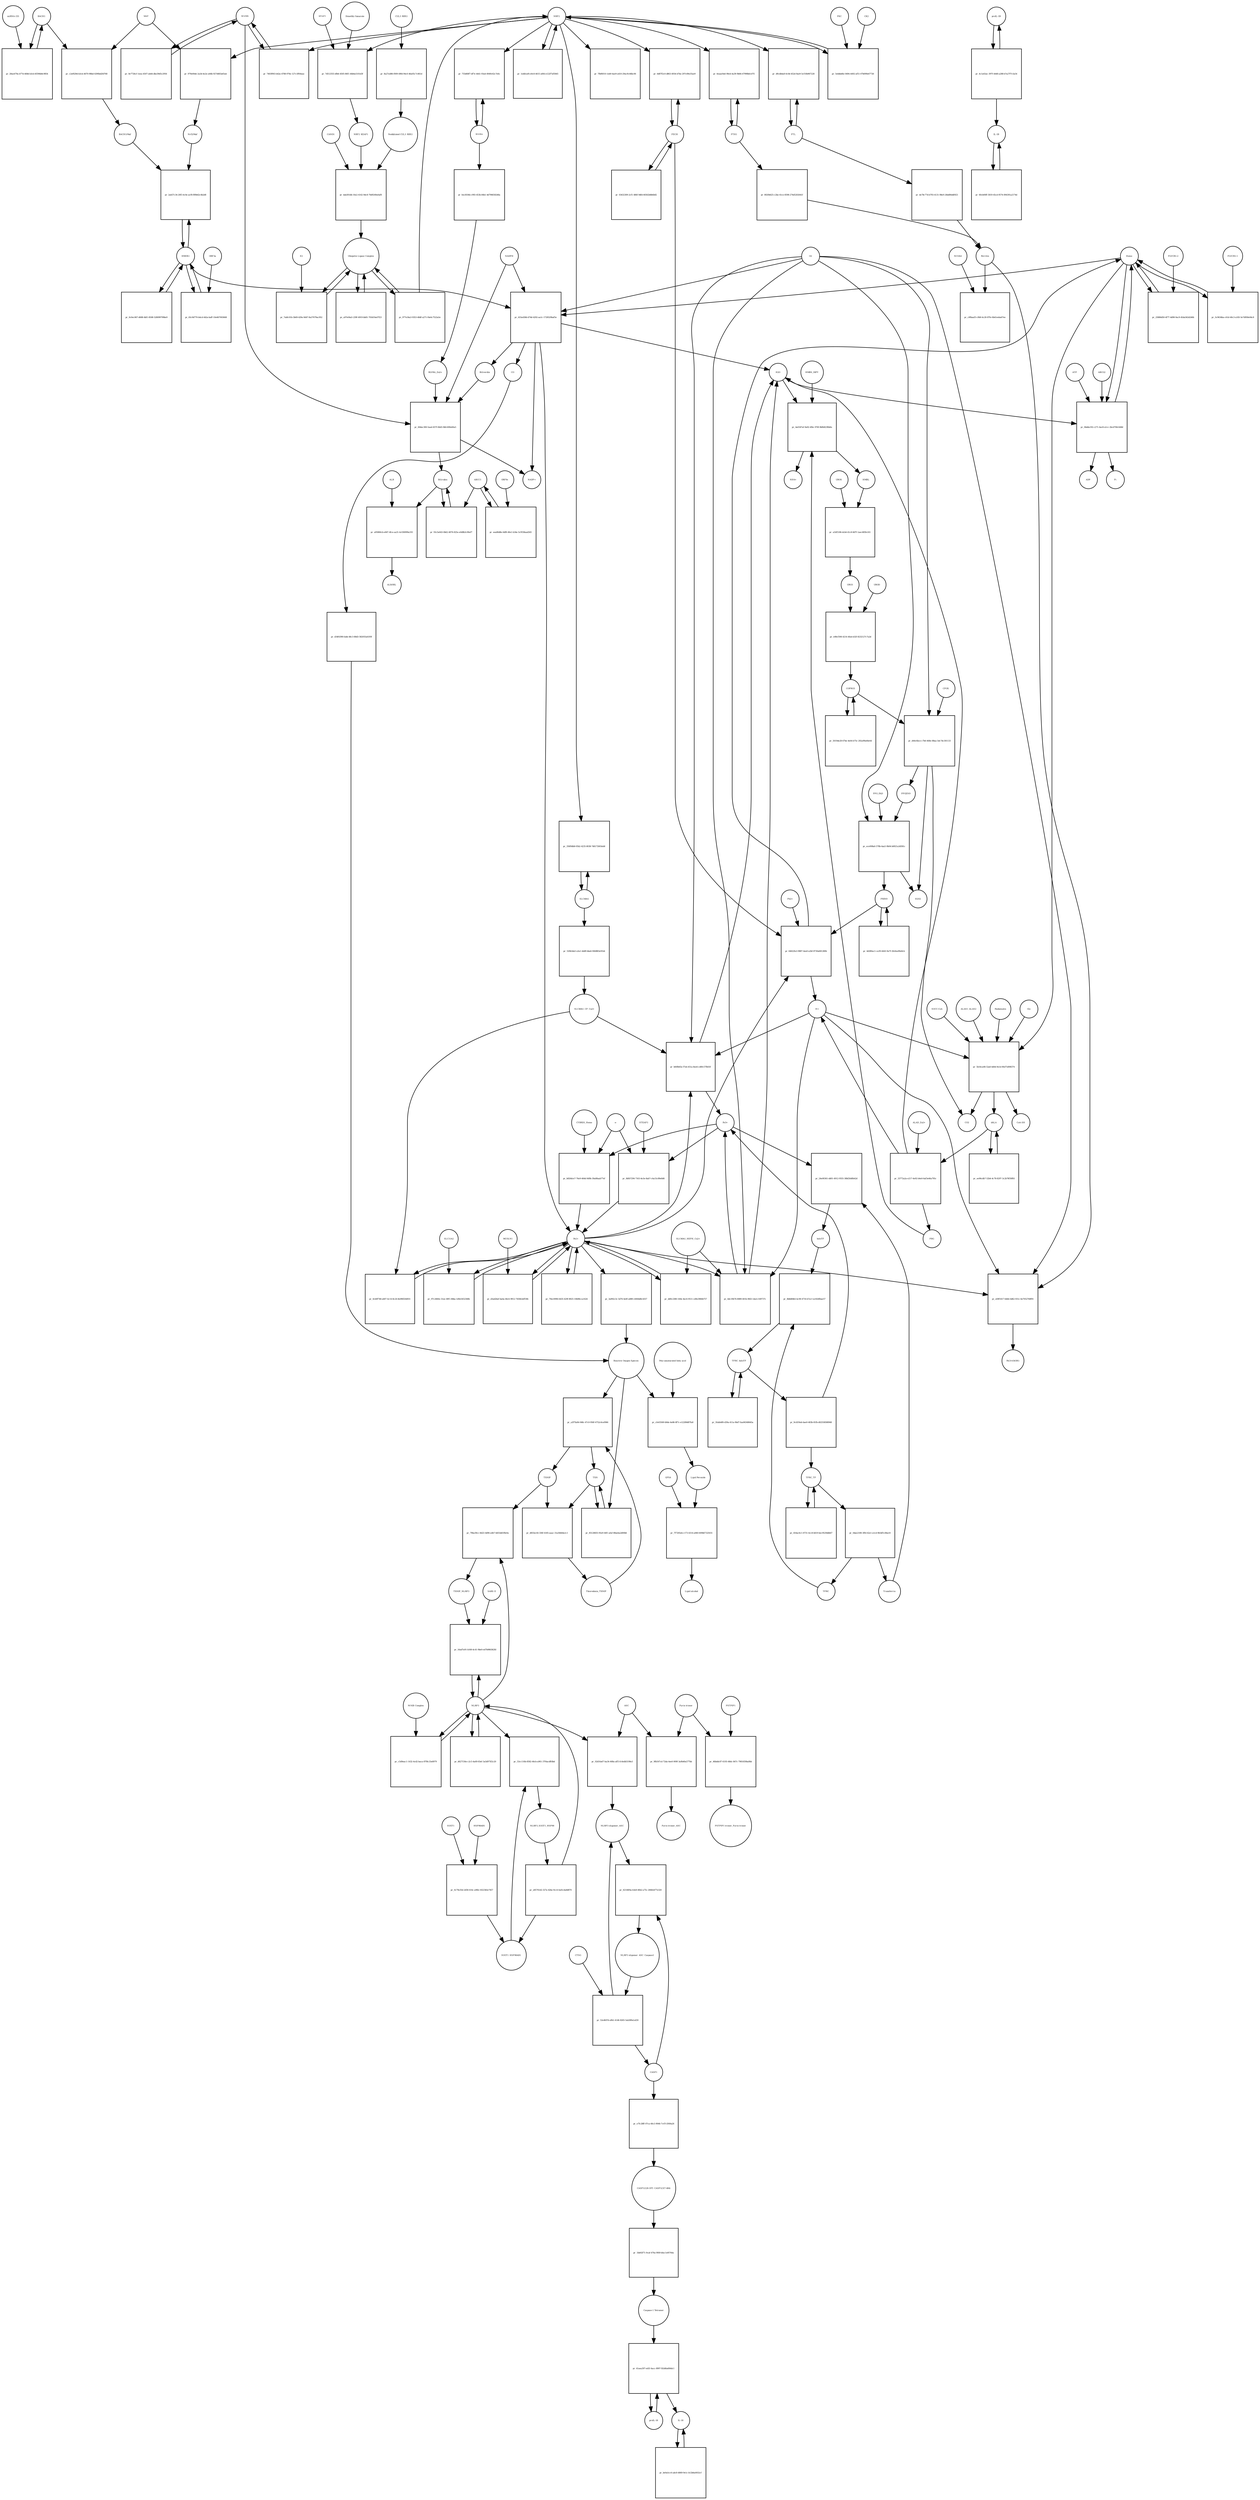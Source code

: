strict digraph  {
Heme [annotation="urn_miriam_obo.chebi_CHEBI%3A30413", bipartite=0, cls="simple chemical", fontsize=4, label=Heme, shape=circle];
"pr_433a438d-d74d-4292-aa1c-1728529baf5e" [annotation="", bipartite=1, cls=process, fontsize=4, label="pr_433a438d-d74d-4292-aa1c-1728529baf5e", shape=square];
Biliverdin [annotation="urn_miriam_obo.chebi_CHEBI%3A17033", bipartite=0, cls="simple chemical", fontsize=4, label=Biliverdin, shape=circle];
HMOX1 [annotation="", bipartite=0, cls=macromolecule, fontsize=4, label=HMOX1, shape=circle];
O2 [annotation="urn_miriam_obo.chebi_CHEBI%3A15379", bipartite=0, cls="simple chemical", fontsize=4, label=O2, shape=circle];
NADPH [annotation="urn_miriam_obo.chebi_CHEBI%3A16474", bipartite=0, cls="simple chemical", fontsize=4, label=NADPH, shape=circle];
H2O [annotation="urn_miriam_obo.chebi_CHEBI%3A15377", bipartite=0, cls="simple chemical", fontsize=4, label=H2O, shape=circle];
"Fe2+" [annotation="urn_miriam_obo.chebi_CHEBI%3A29033", bipartite=0, cls="simple chemical", fontsize=4, label="Fe2+", shape=circle];
"NADP+" [annotation="urn_miriam_obo.chebi_CHEBI%3A18009", bipartite=0, cls="simple chemical", fontsize=4, label="NADP+", shape=circle];
CO [annotation="urn_miriam_obo.chebi_CHEBI%3A17245", bipartite=0, cls="simple chemical", fontsize=4, label=CO, shape=circle];
"pr_25886d50-4f77-4d98-9ac9-45da562d246b" [annotation="", bipartite=1, cls=process, fontsize=4, label="pr_25886d50-4f77-4d98-9ac9-45da562d246b", shape=square];
"FLVCR1-2" [annotation=urn_miriam_uniprot_Q9Y5Y0, bipartite=0, cls=macromolecule, fontsize=4, label="FLVCR1-2", shape=circle];
"pr_60dac300-5aad-457f-84d3-0bfc690e60a5" [annotation="", bipartite=1, cls=process, fontsize=4, label="pr_60dac300-5aad-457f-84d3-0bfc690e60a5", shape=square];
Bilirubin [annotation="urn_miriam_obo.chebi_CHEBI%3A16990", bipartite=0, cls="simple chemical", fontsize=4, label=Bilirubin, shape=circle];
BLVRB [annotation=urn_miriam_uniprot_P30043, bipartite=0, cls=macromolecule, fontsize=4, label=BLVRB, shape=circle];
"BLVRA_Zn2+" [annotation="urn_miriam_obo.chebi_CHEBI%3A29805|urn_miriam_uniprot_P53004", bipartite=0, cls=complex, fontsize=4, label="BLVRA_Zn2+", shape=circle];
"pr_93c5e643-0b62-4876-825e-e0d8b3c90ef7" [annotation="", bipartite=1, cls=process, fontsize=4, label="pr_93c5e643-0b62-4876-825e-e0d8b3c90ef7", shape=square];
ABCC1 [annotation="", bipartite=0, cls=macromolecule, fontsize=4, label=ABCC1, shape=circle];
"pr_a95860cb-e847-4fce-aa31-4c036999a193" [annotation="", bipartite=1, cls=process, fontsize=4, label="pr_a95860cb-e847-4fce-aa31-4c036999a193", shape=square];
ALB [annotation=urn_miriam_uniprot_P02768, bipartite=0, cls=macromolecule, fontsize=4, label=ALB, shape=circle];
"ALB/BIL" [annotation="urn_miriam_uniprot_P02768|urn_miriam_obo.chebi_CHEBI%3A16990", bipartite=0, cls=complex, fontsize=4, label="ALB/BIL", shape=circle];
NRF2 [annotation="", bipartite=0, cls=macromolecule, fontsize=4, label=NRF2, shape=circle];
"pr_979e00de-2a3d-4e2e-a64b-927d483a65ab" [annotation="", bipartite=1, cls=process, fontsize=4, label="pr_979e00de-2a3d-4e2e-a64b-927d483a65ab", shape=square];
MAF [annotation=urn_miriam_uniprot_O75444, bipartite=0, cls=macromolecule, fontsize=4, label=MAF, shape=circle];
"Nrf2/Maf" [annotation="", bipartite=0, cls=complex, fontsize=4, label="Nrf2/Maf", shape=circle];
"pr_c2ef629d-b3cb-4670-98bd-0290bd2fd768" [annotation="", bipartite=1, cls=process, fontsize=4, label="pr_c2ef629d-b3cb-4670-98bd-0290bd2fd768", shape=square];
BACH1 [annotation=urn_miriam_uniprot_O14867, bipartite=0, cls=macromolecule, fontsize=4, label=BACH1, shape=circle];
"BACH1/Maf" [annotation="", bipartite=0, cls=complex, fontsize=4, label="BACH1/Maf", shape=circle];
"pr_28ae479a-b77d-468d-b3cb-6f394b8c9854" [annotation="", bipartite=1, cls=process, fontsize=4, label="pr_28ae479a-b77d-468d-b3cb-6f394b8c9854", shape=square];
"miRNA-155" [annotation=urn_miriam_ncbigene_406947, bipartite=0, cls="nucleic acid feature", fontsize=4, label="miRNA-155", shape=circle];
"pr_2ab57c34-20f3-4c0e-acf8-f89b62c4b2d8" [annotation="", bipartite=1, cls=process, fontsize=4, label="pr_2ab57c34-20f3-4c0e-acf8-f89b62c4b2d8", shape=square];
PRIN9 [annotation="urn_miriam_obo.chebi_CHEBI%3A15430", bipartite=0, cls="simple chemical", fontsize=4, label=PRIN9, shape=circle];
"pr_64622fa3-9887-4ea0-a2bf-8730a681280b" [annotation="", bipartite=1, cls=process, fontsize=4, label="pr_64622fa3-9887-4ea0-a2bf-8730a681280b", shape=square];
FECH [annotation=urn_miriam_uniprot_P22830, bipartite=0, cls=macromolecule, fontsize=4, label=FECH, shape=circle];
"Pb2+" [annotation="urn_miriam_obo.chebi_CHEBI%3A27889", bipartite=0, cls="simple chemical", fontsize=4, label="Pb2+", shape=circle];
"H+" [annotation="urn_miriam_obo.chebi_CHEBI%3A15378", bipartite=0, cls="simple chemical", fontsize=4, label="H+", shape=circle];
"SUCC-CoA" [annotation="urn_miriam_obo.chebi_CHEBI%3A57292", bipartite=0, cls="simple chemical", fontsize=4, label="SUCC-CoA", shape=circle];
"pr_5b16ca08-52a8-4d0d-9e1d-9fef7e898374" [annotation="", bipartite=1, cls=process, fontsize=4, label="pr_5b16ca08-52a8-4d0d-9e1d-9fef7e898374", shape=square];
dALA [annotation="urn_miriam_obo.chebi_CHEBI%3A356416", bipartite=0, cls="simple chemical", fontsize=4, label=dALA, shape=circle];
ALAS1_ALAS2 [annotation="urn_miriam_uniprot_P13196|urn_miriam_uniprot_P22557", bipartite=0, cls=complex, fontsize=4, label=ALAS1_ALAS2, shape=circle];
Panhematin [annotation="urn_miriam_obo.chebi_CHEBI%3A50385", bipartite=0, cls="simple chemical", fontsize=4, label=Panhematin, shape=circle];
Gly [annotation="urn_miriam_obo.chebi_CHEBI%3A57305", bipartite=0, cls="simple chemical", fontsize=4, label=Gly, shape=circle];
"CoA-SH" [annotation="urn_miriam_obo.chebi_CHEBI%3A15346", bipartite=0, cls="simple chemical", fontsize=4, label="CoA-SH", shape=circle];
CO2 [annotation="urn_miriam_obo.chebi_CHEBI%3A16526", bipartite=0, cls="simple chemical", fontsize=4, label=CO2, shape=circle];
"pr_7d512555-dfb6-4505-86f1-44b6a5101d3f" [annotation="", bipartite=1, cls=process, fontsize=4, label="pr_7d512555-dfb6-4505-86f1-44b6a5101d3f", shape=square];
KEAP1 [annotation=urn_miriam_uniprot_Q14145, bipartite=0, cls=macromolecule, fontsize=4, label=KEAP1, shape=circle];
NRF2_KEAP1 [annotation="urn_miriam_uniprot_Q14145|urn_miriam_uniprot_Q16236", bipartite=0, cls=complex, fontsize=4, label=NRF2_KEAP1, shape=circle];
"Dimethly fumarate" [annotation="urn_miriam_obo.chebi_CHEBI%3A76004", bipartite=0, cls="simple chemical", fontsize=4, label="Dimethly fumarate", shape=circle];
"Ubiquitin Ligase Complex" [annotation="urn_miriam_uniprot_Q14145|urn_miriam_uniprot_Q15843|urn_miriam_uniprot_Q13618|urn_miriam_uniprot_P62877|urn_miriam_uniprot_Q16236|urn_miriam_uniprot_P0CG48|urn_miriam_pubmed_19940261|urn_miriam_interpro_IPR000608", bipartite=0, cls=complex, fontsize=4, label="Ubiquitin Ligase Complex", shape=circle];
"pr_a97e04a5-239f-4919-bb81-703d19a47f23" [annotation="", bipartite=1, cls=process, fontsize=4, label="pr_a97e04a5-239f-4919-bb81-703d19a47f23", shape=square];
"pr_33772a2a-e217-4e92-b4e0-6af3e46a795c" [annotation="", bipartite=1, cls=process, fontsize=4, label="pr_33772a2a-e217-4e92-b4e0-6af3e46a795c", shape=square];
PBG [annotation="urn_miriam_obo.chebi_CHEBI%3A58126", bipartite=0, cls="simple chemical", fontsize=4, label=PBG, shape=circle];
"ALAD_Zn2+" [annotation="urn_miriam_uniprot_P13716|urn_miriam_obo.chebi_CHEBI%3A29105", bipartite=0, cls=complex, fontsize=4, label="ALAD_Zn2+", shape=circle];
"pr_4a0347af-9a92-4fbc-976f-8bfb823fbbfa" [annotation="", bipartite=1, cls=process, fontsize=4, label="pr_4a0347af-9a92-4fbc-976f-8bfb823fbbfa", shape=square];
HMBL [annotation="urn_miriam_obo.chebi_CHEBI%3A57845", bipartite=0, cls="simple chemical", fontsize=4, label=HMBL, shape=circle];
HMBS_DIPY [annotation="urn_miriam_obo.chebi_CHEBI%3A36319|urn_miriam_uniprot_P08397", bipartite=0, cls=complex, fontsize=4, label=HMBS_DIPY, shape=circle];
"NH4+" [annotation="urn_miriam_obo.chebi_CHEBI%3A28938", bipartite=0, cls="simple chemical", fontsize=4, label="NH4+", shape=circle];
"pr_a1bf5186-dcb4-41c8-8d7f-1aec485fe161" [annotation="", bipartite=1, cls=process, fontsize=4, label="pr_a1bf5186-dcb4-41c8-8d7f-1aec485fe161", shape=square];
URO3 [annotation="urn_miriam_obo.chebi_CHEBI%3A15437", bipartite=0, cls="simple chemical", fontsize=4, label=URO3, shape=circle];
UROS [annotation=urn_miriam_uniprot_P10746, bipartite=0, cls=macromolecule, fontsize=4, label=UROS, shape=circle];
"pr_e08cf306-4214-4fab-b32f-8232127c7a2d" [annotation="", bipartite=1, cls=process, fontsize=4, label="pr_e08cf306-4214-4fab-b32f-8232127c7a2d", shape=square];
COPRO3 [annotation="urn_miriam_obo.chebi_CHEBI%3A15439", bipartite=0, cls="simple chemical", fontsize=4, label=COPRO3, shape=circle];
UROD [annotation=urn_miriam_uniprot_P06132, bipartite=0, cls=macromolecule, fontsize=4, label=UROD, shape=circle];
"pr_d44c6bce-c7b6-468e-88aa-5dc7dc301133" [annotation="", bipartite=1, cls=process, fontsize=4, label="pr_d44c6bce-c7b6-468e-88aa-5dc7dc301133", shape=square];
PPGEN9 [annotation="urn_miriam_obo.chebi_CHEBI%3A15435", bipartite=0, cls="simple chemical", fontsize=4, label=PPGEN9, shape=circle];
CPOX [annotation=urn_miriam_uniprot_P36551, bipartite=0, cls=macromolecule, fontsize=4, label=CPOX, shape=circle];
H2O2 [annotation="urn_miriam_obo.chebi_CHEBI%3A16240", bipartite=0, cls="simple chemical", fontsize=4, label=H2O2, shape=circle];
"pr_ece008a6-578b-4aa5-9b04-b6921a3d581c" [annotation="", bipartite=1, cls=process, fontsize=4, label="pr_ece008a6-578b-4aa5-9b04-b6921a3d581c", shape=square];
PPO_FAD [annotation="urn_miriam_obo.chebi_CHEBI%3A16238|urn_miriam_uniprot_P50336", bipartite=0, cls=complex, fontsize=4, label=PPO_FAD, shape=circle];
"pr_1edb1af4-e0c8-4615-a0fd-e122f7af5845" [annotation="", bipartite=1, cls=process, fontsize=4, label="pr_1edb1af4-e0c8-4615-a0fd-e122f7af5845", shape=square];
"pr_ee96cdb7-52b4-4c78-8297-3c2b78f30ffd" [annotation="", bipartite=1, cls="uncertain process", fontsize=4, label="pr_ee96cdb7-52b4-4c78-8297-3c2b78f30ffd", shape=square];
"pr_5019de28-67be-4e64-b75c-292a99a66e0d" [annotation="", bipartite=1, cls="uncertain process", fontsize=4, label="pr_5019de28-67be-4e64-b75c-292a99a66e0d", shape=square];
"pr_4d280ac1-ca39-4443-9a7f-2fe0ea90e8cb" [annotation="", bipartite=1, cls="uncertain process", fontsize=4, label="pr_4d280ac1-ca39-4443-9a7f-2fe0ea90e8cb", shape=square];
"Poly-unsaturated fatty acid" [annotation="urn_miriam_obo.chebi_CHEBI%3A26208", bipartite=0, cls="simple chemical", fontsize=4, label="Poly-unsaturated fatty acid", shape=circle];
"pr_cfe03569-b9de-4e86-8f7c-e12289d87fa8" [annotation="", bipartite=1, cls=process, fontsize=4, label="pr_cfe03569-b9de-4e86-8f7c-e12289d87fa8", shape=square];
"Lipid Peroxide" [annotation="urn_miriam_obo.chebi_CHEBI%3A61051", bipartite=0, cls="simple chemical", fontsize=4, label="Lipid Peroxide", shape=circle];
"Reactive Oxygen Species" [annotation="urn_miriam_obo.chebi_CHEBI%3A26523", bipartite=0, cls="simple chemical", fontsize=4, label="Reactive Oxygen Species", shape=circle];
"pr_e69f1617-6db4-4d62-931c-6e7052768f91" [annotation="", bipartite=1, cls=process, fontsize=4, label="pr_e69f1617-6db4-4d62-931c-6e7052768f91", shape=square];
"Fe(3+)O(OH)" [annotation="urn_miriam_obo.chebi_CHEBI%3A78619", bipartite=0, cls="simple chemical", fontsize=4, label="Fe(3+)O(OH)", shape=circle];
Ferritin [annotation=urn_miriam_uniprot_P02794, bipartite=0, cls=complex, fontsize=4, label=Ferritin, shape=circle];
"pr_0cb9f748-a607-4c14-8c24-8e0f6f20d931" [annotation="", bipartite=1, cls=process, fontsize=4, label="pr_0cb9f748-a607-4c14-8c24-8e0f6f20d931", shape=square];
"SLC40A1_CP_Cu2+" [annotation="urn_miriam_uniprot_P00450|urn_miriam_uniprot_Q9NP59|urn_miriam_obo.chebi_CHEBI%3A29036", bipartite=0, cls=complex, fontsize=4, label="SLC40A1_CP_Cu2+", shape=circle];
"pr_b60fb65e-f7eb-451a-8ee6-cd0fc57fb03f" [annotation="", bipartite=1, cls=process, fontsize=4, label="pr_b60fb65e-f7eb-451a-8ee6-cd0fc57fb03f", shape=square];
"Fe3+" [annotation="urn_miriam_obo.chebi_CHEBI%3A29034", bipartite=0, cls="simple chemical", fontsize=4, label="Fe3+", shape=circle];
SLC40A1 [annotation=urn_miriam_ncbigene_30061, bipartite=0, cls="nucleic acid feature", fontsize=4, label=SLC40A1, shape=circle];
"pr_356f0db8-05b2-4235-8038-7d6172603eb8" [annotation="", bipartite=1, cls=process, fontsize=4, label="pr_356f0db8-05b2-4235-8038-7d6172603eb8", shape=square];
FTH1 [annotation=urn_miriam_ncbigene_2495, bipartite=0, cls="nucleic acid feature", fontsize=4, label=FTH1, shape=circle];
"pr_6eaae9a6-90e4-4a39-9b84-47998bfcb7f1" [annotation="", bipartite=1, cls=process, fontsize=4, label="pr_6eaae9a6-90e4-4a39-9b84-47998bfcb7f1", shape=square];
FTL [annotation=urn_miriam_ncbigene_2512, bipartite=0, cls="nucleic acid feature", fontsize=4, label=FTL, shape=circle];
"pr_d9cdb4a8-0c0d-452d-9ae9-5cf10b967228" [annotation="", bipartite=1, cls=process, fontsize=4, label="pr_d9cdb4a8-0c0d-452d-9ae9-5cf10b967228", shape=square];
"pr_8020b625-c2be-41ce-8598-274d5202641f" [annotation="", bipartite=1, cls=process, fontsize=4, label="pr_8020b625-c2be-41ce-8598-274d5202641f", shape=square];
"pr_de78c77d-b793-4131-98e9-24bd06ddf453" [annotation="", bipartite=1, cls=process, fontsize=4, label="pr_de78c77d-b793-4131-98e9-24bd06ddf453", shape=square];
"pr_6d87f2c0-d863-4934-b7be-297c89e35ae9" [annotation="", bipartite=1, cls=process, fontsize=4, label="pr_6d87f2c0-d863-4934-b7be-297c89e35ae9", shape=square];
"pr_03432309-2cf1-486f-9dfd-66562b8b6b82" [annotation="", bipartite=1, cls=process, fontsize=4, label="pr_03432309-2cf1-486f-9dfd-66562b8b6b82", shape=square];
"pr_0c0ec067-d688-4bf1-8508-528099799be9" [annotation="", bipartite=1, cls=process, fontsize=4, label="pr_0c0ec067-d688-4bf1-8508-528099799be9", shape=square];
BLVRA [annotation=urn_miriam_ncbigene_644, bipartite=0, cls="nucleic acid feature", fontsize=4, label=BLVRA, shape=circle];
"pr_755d68f7-df7e-4441-93a4-0049c62c7e6c" [annotation="", bipartite=1, cls=process, fontsize=4, label="pr_755d68f7-df7e-4441-93a4-0049c62c7e6c", shape=square];
"pr_7403f903-b42a-4788-976e-127c1ff64aac" [annotation="", bipartite=1, cls=process, fontsize=4, label="pr_7403f903-b42a-4788-976e-127c1ff64aac", shape=square];
"pr_0e7726cf-1eea-4507-ab44-dbe39d5c2956" [annotation="", bipartite=1, cls=process, fontsize=4, label="pr_0e7726cf-1eea-4507-ab44-dbe39d5c2956", shape=square];
"pr_fee3034b-c993-453b-84b1-4d796658248a" [annotation="", bipartite=1, cls=process, fontsize=4, label="pr_fee3034b-c993-453b-84b1-4d796658248a", shape=square];
"pr_520b3da5-a3a1-4dd9-bba6-f4fd883e91b4" [annotation="", bipartite=1, cls=process, fontsize=4, label="pr_520b3da5-a3a1-4dd9-bba6-f4fd883e91b4", shape=square];
"pr_c9fbaaf3-c9b9-4c20-87fe-6b41eeba67ee" [annotation="", bipartite=1, cls=process, fontsize=4, label="pr_c9fbaaf3-c9b9-4c20-87fe-6b41eeba67ee", shape=square];
NCOA4 [annotation=urn_miriam_uniprot_Q13772, bipartite=0, cls=macromolecule, fontsize=4, label=NCOA4, shape=circle];
"pr_b826dce7-76e9-464d-9d9b-30a88aab77ef" [annotation="", bipartite=1, cls=process, fontsize=4, label="pr_b826dce7-76e9-464d-9d9b-30a88aab77ef", shape=square];
CYBRD1_Heme [annotation="urn_miriam_uniprot_Q53TN4|urn_miriam_obo.chebi_CHEBI%3A30413", bipartite=0, cls=complex, fontsize=4, label=CYBRD1_Heme, shape=circle];
"e-" [annotation="urn_miriam_obo.chebi_CHEBI%3A10545", bipartite=0, cls="simple chemical", fontsize=4, label="e-", shape=circle];
"pr_97c2660e-31ee-49f1-84ba-1d9e5452348b" [annotation="", bipartite=1, cls=process, fontsize=4, label="pr_97c2660e-31ee-49f1-84ba-1d9e5452348b", shape=square];
SLC11A2 [annotation=urn_miriam_uniprot_P49281, bipartite=0, cls=macromolecule, fontsize=4, label=SLC11A2, shape=circle];
"pr_7f7205eb-c173-4314-a060-609b67325031" [annotation="", bipartite=1, cls=process, fontsize=4, label="pr_7f7205eb-c173-4314-a060-609b67325031", shape=square];
"Lipid alcohol" [annotation="urn_miriam_obo.chebi_CHEBI%3A24026", bipartite=0, cls="simple chemical", fontsize=4, label="Lipid alcohol", shape=circle];
GPX4 [annotation=urn_miriam_uniprot_P36969, bipartite=0, cls=macromolecule, fontsize=4, label=GPX4, shape=circle];
"pr_65c9d770-b4cd-442a-baff-10e667003668" [annotation="", bipartite=1, cls=process, fontsize=4, label="pr_65c9d770-b4cd-442a-baff-10e667003668", shape=square];
ORF3a [annotation="urn_miriam_uniprot_P0DTC3|urn_miriam_taxonomy_2697049", bipartite=0, cls=macromolecule, fontsize=4, label=ORF3a, shape=circle];
"pr_3a992c3c-5d76-4e0f-a889-c6064d8c4357" [annotation="", bipartite=1, cls=process, fontsize=4, label="pr_3a992c3c-5d76-4e0f-a889-c6064d8c4357", shape=square];
"pr_eea86d8e-6df8-40e1-b34e-5c9558aad345" [annotation="", bipartite=1, cls=process, fontsize=4, label="pr_eea86d8e-6df8-40e1-b34e-5c9558aad345", shape=square];
ORF9c [annotation=urn_miriam_taxonomy_2697049, bipartite=0, cls=macromolecule, fontsize=4, label=ORF9c, shape=circle];
CUL3_RBX1 [annotation="urn_miriam_uniprot_Q13618|urn_miriam_uniprot_P62877", bipartite=0, cls=complex, fontsize=4, label=CUL3_RBX1, shape=circle];
"pr_8a27a486-f009-49fd-94c0-46a05c7c661d" [annotation="", bipartite=1, cls=process, fontsize=4, label="pr_8a27a486-f009-49fd-94c0-46a05c7c661d", shape=square];
"Neddylated CUL3_RBX1" [annotation="urn_miriam_uniprot_Q15843|urn_miriam_uniprot_Q13618|urn_miriam_uniprot_P62877", bipartite=0, cls=complex, fontsize=4, label="Neddylated CUL3_RBX1", shape=circle];
"pr_7fbf6010-1eb9-4ae9-a410-29ac9c46bc06" [annotation="", bipartite=1, cls=process, fontsize=4, label="pr_7fbf6010-1eb9-4ae9-a410-29ac9c46bc06", shape=square];
"pr_dab301db-16e2-4142-9dc8-76d9249a0af8" [annotation="", bipartite=1, cls=process, fontsize=4, label="pr_dab301db-16e2-4142-9dc8-76d9249a0af8", shape=square];
CAND1 [annotation=urn_miriam_uniprot_Q86VP6, bipartite=0, cls=macromolecule, fontsize=4, label=CAND1, shape=circle];
E2 [annotation=urn_miriam_interpro_IPR000608, bipartite=0, cls=macromolecule, fontsize=4, label=E2, shape=circle];
"pr_7abfc01b-3b69-429a-9d47-8a37679ac952" [annotation="", bipartite=1, cls=process, fontsize=4, label="pr_7abfc01b-3b69-429a-9d47-8a37679ac952", shape=square];
"pr_5ebbbd6e-0494-4492-af51-07b099e67726" [annotation="", bipartite=1, cls=process, fontsize=4, label="pr_5ebbbd6e-0494-4492-af51-07b099e67726", shape=square];
PKC [annotation="urn_miriam_pubmed_12198130|urn_miriam_interpro_IPR012233", bipartite=0, cls=macromolecule, fontsize=4, label=PKC, shape=circle];
CK2 [annotation="", bipartite=0, cls=macromolecule, fontsize=4, label=CK2, shape=circle];
"pr_5c9634ba-c61d-40c3-a183-5e7d958e04c8" [annotation="", bipartite=1, cls=process, fontsize=4, label="pr_5c9634ba-c61d-40c3-a183-5e7d958e04c8", shape=square];
"FLVCR1-1" [annotation=urn_miriam_uniprot_Q9Y5Y0, bipartite=0, cls=macromolecule, fontsize=4, label="FLVCR1-1", shape=circle];
"pr_0bdda192-c271-4ac8-a1cc-2bcd70b1448d" [annotation="", bipartite=1, cls=process, fontsize=4, label="pr_0bdda192-c271-4ac8-a1cc-2bcd70b1448d", shape=square];
ABCG2 [annotation=urn_miriam_uniprot_Q9UNQ0, bipartite=0, cls="macromolecule multimer", fontsize=4, label=ABCG2, shape=circle];
ATP [annotation="urn_miriam_obo.chebi_CHEBI%3A30616", bipartite=0, cls="simple chemical", fontsize=4, label=ATP, shape=circle];
Pi [annotation="urn_miriam_obo.chebi_CHEBI%3A18367", bipartite=0, cls="simple chemical", fontsize=4, label=Pi, shape=circle];
ADP [annotation="urn_miriam_obo.chebi_CHEBI%3A456216", bipartite=0, cls="simple chemical", fontsize=4, label=ADP, shape=circle];
"pr_dd9c2380-160e-4ec6-9511-cd9e3966b757" [annotation="", bipartite=1, cls=process, fontsize=4, label="pr_dd9c2380-160e-4ec6-9511-cd9e3966b757", shape=square];
"SLC40A1_HEPH_Cu2+" [annotation="urn_miriam_uniprot_Q9BQS7|urn_miriam_uniprot_Q9NP59|urn_miriam_obo.chebi_CHEBI%3A28694", bipartite=0, cls=complex, fontsize=4, label="SLC40A1_HEPH_Cu2+", shape=circle];
"pr_4dc19b76-8089-401b-9fd3-1da1c169737c" [annotation="", bipartite=1, cls=process, fontsize=4, label="pr_4dc19b76-8089-401b-9fd3-1da1c169737c", shape=square];
"pr_24e00361-dd01-4912-9555-38bf26d0b42d" [annotation="", bipartite=1, cls=process, fontsize=4, label="pr_24e00361-dd01-4912-9555-38bf26d0b42d", shape=square];
Transferrin [annotation=urn_miriam_uniprot_P02787, bipartite=0, cls=macromolecule, fontsize=4, label=Transferrin, shape=circle];
holoTF [annotation="urn_miriam_uniprot_P02787|urn_miriam_obo.chebi_CHEBI%3A29034", bipartite=0, cls=complex, fontsize=4, label=holoTF, shape=circle];
TFRC [annotation=urn_miriam_uniprot_P02786, bipartite=0, cls="macromolecule multimer", fontsize=4, label=TFRC, shape=circle];
"pr_8b8d84b5-bc90-4716-b7a3-1a1826fbae57" [annotation="", bipartite=1, cls=process, fontsize=4, label="pr_8b8d84b5-bc90-4716-b7a3-1a1826fbae57", shape=square];
TFRC_holoTF [annotation="urn_miriam_uniprot_P02787|urn_miriam_obo.chebi_CHEBI%3A29034|urn_miriam_uniprot_P02786", bipartite=0, cls=complex, fontsize=4, label=TFRC_holoTF, shape=circle];
"pr_5fabb4f6-d39a-411a-9bd7-faa06348645a" [annotation="", bipartite=1, cls=process, fontsize=4, label="pr_5fabb4f6-d39a-411a-9bd7-faa06348645a", shape=square];
"pr_9cd1f4eb-bae0-483b-81fb-d02558588948" [annotation="", bipartite=1, cls=process, fontsize=4, label="pr_9cd1f4eb-bae0-483b-81fb-d02558588948", shape=square];
TFRC_TF [annotation="urn_miriam_uniprot_P02787|urn_miriam_uniprot_P02786", bipartite=0, cls=complex, fontsize=4, label=TFRC_TF, shape=circle];
"pr_6bfb7294-7163-4e3e-8ab7-c4a15c89e8d6" [annotation="", bipartite=1, cls=process, fontsize=4, label="pr_6bfb7294-7163-4e3e-8ab7-c4a15c89e8d6", shape=square];
STEAP3 [annotation=urn_miriam_uniprot_Q658P3, bipartite=0, cls=macromolecule, fontsize=4, label=STEAP3, shape=circle];
"pr_d3ad2bef-ba4a-46c6-9912-7450b3eff30b" [annotation="", bipartite=1, cls=process, fontsize=4, label="pr_d3ad2bef-ba4a-46c6-9912-7450b3eff30b", shape=square];
MCOLN1 [annotation=urn_miriam_uniprot_Q9GZU1, bipartite=0, cls=macromolecule, fontsize=4, label=MCOLN1, shape=circle];
"pr_79ec0996-6435-429f-8925-10b98cca1624" [annotation="", bipartite=1, cls=process, fontsize=4, label="pr_79ec0996-6435-429f-8925-10b98cca1624", shape=square];
"pr_454ac6c1-8731-4cc8-b619-bec9529ddb67" [annotation="", bipartite=1, cls=process, fontsize=4, label="pr_454ac6c1-8731-4cc8-b619-bec9529ddb67", shape=square];
"pr_0dae2180-3ffd-42e1-a1cd-9b5df1c8ba10" [annotation="", bipartite=1, cls=process, fontsize=4, label="pr_0dae2180-3ffd-42e1-a1cd-9b5df1c8ba10", shape=square];
"pr_977e34a3-9353-48df-a271-f4e6c7522a5e" [annotation="", bipartite=1, cls=process, fontsize=4, label="pr_977e34a3-9353-48df-a271-f4e6c7522a5e", shape=square];
Thioredoxin_TXNIP [annotation="urn_miriam_uniprot_P10599|urn_miriam_uniprot_Q9H3M7", bipartite=0, cls=complex, fontsize=4, label=Thioredoxin_TXNIP, shape=circle];
"pr_a3f7fa84-048c-47c0-956f-4752c6cef066" [annotation="", bipartite=1, cls=process, fontsize=4, label="pr_a3f7fa84-048c-47c0-956f-4752c6cef066", shape=square];
TXNIP [annotation=urn_miriam_uniprot_Q9H3M7, bipartite=0, cls=macromolecule, fontsize=4, label=TXNIP, shape=circle];
TXN [annotation=urn_miriam_uniprot_P10599, bipartite=0, cls=macromolecule, fontsize=4, label=TXN, shape=circle];
NLRP3 [annotation=urn_miriam_uniprot_Q96P20, bipartite=0, cls=macromolecule, fontsize=4, label=NLRP3, shape=circle];
"pr_c5d9eac1-1432-4cd2-baca-87f8c33e8979" [annotation="", bipartite=1, cls=process, fontsize=4, label="pr_c5d9eac1-1432-4cd2-baca-87f8c33e8979", shape=square];
"Nf-KB Complex" [annotation="urn_miriam_uniprot_P19838|urn_miriam_uniprot_Q04206|urn_miriam_uniprot_Q00653", bipartite=0, cls=complex, fontsize=4, label="Nf-KB Complex", shape=circle];
"pr_d627156e-c2c5-4a69-83ef-3a5d975f2c20" [annotation="", bipartite=1, cls=process, fontsize=4, label="pr_d627156e-c2c5-4a69-83ef-3a5d975f2c20", shape=square];
"pr_85128835-95e9-44f1-afaf-88aeba2d00b6" [annotation="", bipartite=1, cls=process, fontsize=4, label="pr_85128835-95e9-44f1-afaf-88aeba2d00b6", shape=square];
"pr_d855ecfd-336f-4185-aaac-31a56b0da1c1" [annotation="", bipartite=1, cls=process, fontsize=4, label="pr_d855ecfd-336f-4185-aaac-31a56b0da1c1", shape=square];
HSP90AB1 [annotation=urn_miriam_uniprot_P08238, bipartite=0, cls=macromolecule, fontsize=4, label=HSP90AB1, shape=circle];
"pr_0c79e35d-2d58-414c-a96b-10223b5e7457" [annotation="", bipartite=1, cls=process, fontsize=4, label="pr_0c79e35d-2d58-414c-a96b-10223b5e7457", shape=square];
SUGT1 [annotation=urn_miriam_uniprot_Q9Y2Z0, bipartite=0, cls=macromolecule, fontsize=4, label=SUGT1, shape=circle];
SUGT1_HSP90AB1 [annotation="urn_miriam_uniprot_P08238|urn_miriam_uniprot_Q9Y2Z0", bipartite=0, cls=complex, fontsize=4, label=SUGT1_HSP90AB1, shape=circle];
"pr_53cc116b-8582-46cb-a961-37f4acdffdbd" [annotation="", bipartite=1, cls=process, fontsize=4, label="pr_53cc116b-8582-46cb-a961-37f4acdffdbd", shape=square];
NLRP3_SUGT1_HSP90 [annotation="urn_miriam_uniprot_P08238|urn_miriam_uniprot_Q96P20|urn_miriam_uniprot_Q9Y2Z0", bipartite=0, cls=complex, fontsize=4, label=NLRP3_SUGT1_HSP90, shape=circle];
"pr_79ba39cc-8d23-4d96-a4b7-6d55dd1f8e0a" [annotation="", bipartite=1, cls=process, fontsize=4, label="pr_79ba39cc-8d23-4d96-a4b7-6d55dd1f8e0a", shape=square];
TXNIP_NLRP3 [annotation="urn_miriam_uniprot_Q9H3M7|urn_miriam_uniprot_Q96P20", bipartite=0, cls=complex, fontsize=4, label=TXNIP_NLRP3, shape=circle];
"pr_02d16a67-ba34-468a-aff3-fc6edb5198e3" [annotation="", bipartite=1, cls=process, fontsize=4, label="pr_02d16a67-ba34-468a-aff3-fc6edb5198e3", shape=square];
ASC [annotation=urn_miriam_uniprot_Q9ULZ3, bipartite=0, cls=macromolecule, fontsize=4, label=ASC, shape=circle];
"NLRP3 oligomer_ASC" [annotation="urn_miriam_uniprot_Q9ULZ3|urn_miriam_obo.chebi_CHEBI%3A36080", bipartite=0, cls=complex, fontsize=4, label="NLRP3 oligomer_ASC", shape=circle];
"pr_62146f4a-b3e8-46b2-a75c-266b5d77e320" [annotation="", bipartite=1, cls=process, fontsize=4, label="pr_62146f4a-b3e8-46b2-a75c-266b5d77e320", shape=square];
CASP1 [annotation=urn_miriam_uniprot_P29466, bipartite=0, cls=macromolecule, fontsize=4, label=CASP1, shape=circle];
"NLRP3 oligomer_ASC_Caspase1" [annotation="urn_miriam_uniprot_P29466|urn_miriam_uniprot_Q9ULZ3", bipartite=0, cls=complex, fontsize=4, label="NLRP3 oligomer_ASC_Caspase1", shape=circle];
"pr_9fb547cd-72da-4ee0-909f-3a9b40a577bb" [annotation="", bipartite=1, cls=process, fontsize=4, label="pr_9fb547cd-72da-4ee0-909f-3a9b40a577bb", shape=square];
"Pyrin trimer" [annotation=urn_miriam_uniprot_O15553, bipartite=0, cls=complex, fontsize=4, label="Pyrin trimer", shape=circle];
"Pyrin trimer_ASC" [annotation="urn_miriam_uniprot_O15553|urn_miriam_uniprot_Q9ULZ3", bipartite=0, cls=complex, fontsize=4, label="Pyrin trimer_ASC", shape=circle];
"pr_46bddc87-6193-48dc-847c-7981659ba9bb" [annotation="", bipartite=1, cls=process, fontsize=4, label="pr_46bddc87-6193-48dc-847c-7981659ba9bb", shape=square];
PSTPIP1 [annotation=urn_miriam_uniprot_O43586, bipartite=0, cls="macromolecule multimer", fontsize=4, label=PSTPIP1, shape=circle];
"PSTPIP1 trimer_Pyrin trimer" [annotation="urn_miriam_uniprot_O15553|urn_miriam_uniprot_O43586", bipartite=0, cls=complex, fontsize=4, label="PSTPIP1 trimer_Pyrin trimer", shape=circle];
"pr_52e4fd7d-a9b1-4146-8265-5ab389a1af20" [annotation="", bipartite=1, cls=process, fontsize=4, label="pr_52e4fd7d-a9b1-4146-8265-5ab389a1af20", shape=square];
CTSG [annotation=urn_miriam_uniprot_P08311, bipartite=0, cls=macromolecule, fontsize=4, label=CTSG, shape=circle];
"pr_e7fc28ff-07ca-40c3-9046-7c47c5f49a26" [annotation="", bipartite=1, cls=process, fontsize=4, label="pr_e7fc28ff-07ca-40c3-9046-7c47c5f49a26", shape=square];
"CASP1(120-197)_CASP1(317-404)" [annotation=urn_miriam_uniprot_P29466, bipartite=0, cls=complex, fontsize=4, label="CASP1(120-197)_CASP1(317-404)", shape=circle];
"pr_1bb92f71-9caf-476a-9f49-bfac1ef6744a" [annotation="", bipartite=1, cls=process, fontsize=4, label="pr_1bb92f71-9caf-476a-9f49-bfac1ef6744a", shape=square];
"Caspase-1 Tetramer" [annotation=urn_miriam_uniprot_P29466, bipartite=0, cls="complex multimer", fontsize=4, label="Caspase-1 Tetramer", shape=circle];
"proIL-1B" [annotation=urn_miriam_uniprot_P01584, bipartite=0, cls=macromolecule, fontsize=4, label="proIL-1B", shape=circle];
"pr_4c1a02ac-397f-4448-a288-b7a27f7c5a54" [annotation="", bipartite=1, cls=process, fontsize=4, label="pr_4c1a02ac-397f-4448-a288-b7a27f7c5a54", shape=square];
"IL-1B" [annotation=urn_miriam_uniprot_P01584, bipartite=0, cls=macromolecule, fontsize=4, label="IL-1B", shape=circle];
"pr_60cb00ff-5819-45cd-9574-094391a2174d" [annotation="", bipartite=1, cls="omitted process", fontsize=4, label="pr_60cb00ff-5819-45cd-9574-094391a2174d", shape=square];
"pr_16ad7a91-b168-4c41-9be0-ed7b986362fd" [annotation="", bipartite=1, cls=process, fontsize=4, label="pr_16ad7a91-b168-4c41-9be0-ed7b986362fd", shape=square];
"SARS E" [annotation=urn_miriam_uniprot_P59637, bipartite=0, cls=macromolecule, fontsize=4, label="SARS E", shape=circle];
"proIL-18" [annotation=urn_miriam_uniprot_Q14116, bipartite=0, cls=macromolecule, fontsize=4, label="proIL-18", shape=circle];
"pr_41aea397-ed1f-4acc-8997-fb3d6a684dc1" [annotation="", bipartite=1, cls=process, fontsize=4, label="pr_41aea397-ed1f-4acc-8997-fb3d6a684dc1", shape=square];
"IL-18" [annotation=urn_miriam_uniprot_Q14116, bipartite=0, cls=macromolecule, fontsize=4, label="IL-18", shape=circle];
"pr_be0a5cc6-adc8-4869-9e1c-b12b6a0032cf" [annotation="", bipartite=1, cls="omitted process", fontsize=4, label="pr_be0a5cc6-adc8-4869-9e1c-b12b6a0032cf", shape=square];
"pr_d34f4398-fabb-48c3-88d3-582055a61f0f" [annotation="", bipartite=1, cls=process, fontsize=4, label="pr_d34f4398-fabb-48c3-88d3-582055a61f0f", shape=square];
"pr_e85761d2-327a-42be-9cc4-fad1cda8d870" [annotation="", bipartite=1, cls=process, fontsize=4, label="pr_e85761d2-327a-42be-9cc4-fad1cda8d870", shape=square];
Heme -> "pr_433a438d-d74d-4292-aa1c-1728529baf5e"  [annotation="", interaction_type=consumption];
Heme -> "pr_25886d50-4f77-4d98-9ac9-45da562d246b"  [annotation="", interaction_type=consumption];
Heme -> "pr_5b16ca08-52a8-4d0d-9e1d-9fef7e898374"  [annotation=urn_miriam_pubmed_25446301, interaction_type=inhibition];
Heme -> "pr_5c9634ba-c61d-40c3-a183-5e7d958e04c8"  [annotation="", interaction_type=consumption];
Heme -> "pr_0bdda192-c271-4ac8-a1cc-2bcd70b1448d"  [annotation="", interaction_type=consumption];
"pr_433a438d-d74d-4292-aa1c-1728529baf5e" -> Biliverdin  [annotation="", interaction_type=production];
"pr_433a438d-d74d-4292-aa1c-1728529baf5e" -> H2O  [annotation="", interaction_type=production];
"pr_433a438d-d74d-4292-aa1c-1728529baf5e" -> "Fe2+"  [annotation="", interaction_type=production];
"pr_433a438d-d74d-4292-aa1c-1728529baf5e" -> "NADP+"  [annotation="", interaction_type=production];
"pr_433a438d-d74d-4292-aa1c-1728529baf5e" -> CO  [annotation="", interaction_type=production];
Biliverdin -> "pr_60dac300-5aad-457f-84d3-0bfc690e60a5"  [annotation="", interaction_type=consumption];
HMOX1 -> "pr_433a438d-d74d-4292-aa1c-1728529baf5e"  [annotation="", interaction_type=catalysis];
HMOX1 -> "pr_2ab57c34-20f3-4c0e-acf8-f89b62c4b2d8"  [annotation="", interaction_type=consumption];
HMOX1 -> "pr_0c0ec067-d688-4bf1-8508-528099799be9"  [annotation="", interaction_type=consumption];
HMOX1 -> "pr_65c9d770-b4cd-442a-baff-10e667003668"  [annotation="", interaction_type=consumption];
O2 -> "pr_433a438d-d74d-4292-aa1c-1728529baf5e"  [annotation="", interaction_type=consumption];
O2 -> "pr_d44c6bce-c7b6-468e-88aa-5dc7dc301133"  [annotation="", interaction_type=consumption];
O2 -> "pr_ece008a6-578b-4aa5-9b04-b6921a3d581c"  [annotation="", interaction_type=consumption];
O2 -> "pr_e69f1617-6db4-4d62-931c-6e7052768f91"  [annotation="", interaction_type=consumption];
O2 -> "pr_b60fb65e-f7eb-451a-8ee6-cd0fc57fb03f"  [annotation="", interaction_type=consumption];
O2 -> "pr_4dc19b76-8089-401b-9fd3-1da1c169737c"  [annotation="", interaction_type=consumption];
NADPH -> "pr_433a438d-d74d-4292-aa1c-1728529baf5e"  [annotation="", interaction_type=consumption];
NADPH -> "pr_60dac300-5aad-457f-84d3-0bfc690e60a5"  [annotation="", interaction_type=consumption];
H2O -> "pr_4a0347af-9a92-4fbc-976f-8bfb823fbbfa"  [annotation="", interaction_type=consumption];
H2O -> "pr_0bdda192-c271-4ac8-a1cc-2bcd70b1448d"  [annotation="", interaction_type=consumption];
"Fe2+" -> "pr_64622fa3-9887-4ea0-a2bf-8730a681280b"  [annotation="", interaction_type=consumption];
"Fe2+" -> "pr_e69f1617-6db4-4d62-931c-6e7052768f91"  [annotation="", interaction_type=consumption];
"Fe2+" -> "pr_0cb9f748-a607-4c14-8c24-8e0f6f20d931"  [annotation="", interaction_type=consumption];
"Fe2+" -> "pr_b60fb65e-f7eb-451a-8ee6-cd0fc57fb03f"  [annotation="", interaction_type=consumption];
"Fe2+" -> "pr_97c2660e-31ee-49f1-84ba-1d9e5452348b"  [annotation="", interaction_type=consumption];
"Fe2+" -> "pr_3a992c3c-5d76-4e0f-a889-c6064d8c4357"  [annotation="urn_miriam_pubmed_26794443|urn_miriam_pubmed_30692038", interaction_type=catalysis];
"Fe2+" -> "pr_dd9c2380-160e-4ec6-9511-cd9e3966b757"  [annotation="", interaction_type=consumption];
"Fe2+" -> "pr_4dc19b76-8089-401b-9fd3-1da1c169737c"  [annotation="", interaction_type=consumption];
"Fe2+" -> "pr_d3ad2bef-ba4a-46c6-9912-7450b3eff30b"  [annotation="", interaction_type=consumption];
"Fe2+" -> "pr_79ec0996-6435-429f-8925-10b98cca1624"  [annotation="", interaction_type=consumption];
CO -> "pr_d34f4398-fabb-48c3-88d3-582055a61f0f"  [annotation="urn_miriam_pubmed_28356568|urn_miriam_pubmed_25770182", interaction_type=inhibition];
"pr_25886d50-4f77-4d98-9ac9-45da562d246b" -> Heme  [annotation="", interaction_type=production];
"FLVCR1-2" -> "pr_25886d50-4f77-4d98-9ac9-45da562d246b"  [annotation="", interaction_type=catalysis];
"pr_60dac300-5aad-457f-84d3-0bfc690e60a5" -> Bilirubin  [annotation="", interaction_type=production];
"pr_60dac300-5aad-457f-84d3-0bfc690e60a5" -> "NADP+"  [annotation="", interaction_type=production];
Bilirubin -> "pr_93c5e643-0b62-4876-825e-e0d8b3c90ef7"  [annotation="", interaction_type=consumption];
Bilirubin -> "pr_a95860cb-e847-4fce-aa31-4c036999a193"  [annotation="", interaction_type=consumption];
BLVRB -> "pr_60dac300-5aad-457f-84d3-0bfc690e60a5"  [annotation="", interaction_type=catalysis];
BLVRB -> "pr_7403f903-b42a-4788-976e-127c1ff64aac"  [annotation="", interaction_type=consumption];
BLVRB -> "pr_0e7726cf-1eea-4507-ab44-dbe39d5c2956"  [annotation="", interaction_type=consumption];
"BLVRA_Zn2+" -> "pr_60dac300-5aad-457f-84d3-0bfc690e60a5"  [annotation="", interaction_type=catalysis];
"pr_93c5e643-0b62-4876-825e-e0d8b3c90ef7" -> Bilirubin  [annotation="", interaction_type=production];
ABCC1 -> "pr_93c5e643-0b62-4876-825e-e0d8b3c90ef7"  [annotation="", interaction_type=catalysis];
ABCC1 -> "pr_eea86d8e-6df8-40e1-b34e-5c9558aad345"  [annotation="", interaction_type=consumption];
"pr_a95860cb-e847-4fce-aa31-4c036999a193" -> "ALB/BIL"  [annotation="", interaction_type=production];
ALB -> "pr_a95860cb-e847-4fce-aa31-4c036999a193"  [annotation="", interaction_type=consumption];
NRF2 -> "pr_979e00de-2a3d-4e2e-a64b-927d483a65ab"  [annotation="", interaction_type=consumption];
NRF2 -> "pr_7d512555-dfb6-4505-86f1-44b6a5101d3f"  [annotation="", interaction_type=consumption];
NRF2 -> "pr_1edb1af4-e0c8-4615-a0fd-e122f7af5845"  [annotation="", interaction_type=consumption];
NRF2 -> "pr_356f0db8-05b2-4235-8038-7d6172603eb8"  [annotation=urn_miriam_pubmed_30692038, interaction_type=catalysis];
NRF2 -> "pr_6eaae9a6-90e4-4a39-9b84-47998bfcb7f1"  [annotation=urn_miriam_pubmed_30692038, interaction_type=catalysis];
NRF2 -> "pr_d9cdb4a8-0c0d-452d-9ae9-5cf10b967228"  [annotation=urn_miriam_pubmed_30692038, interaction_type=catalysis];
NRF2 -> "pr_6d87f2c0-d863-4934-b7be-297c89e35ae9"  [annotation="urn_miriam_pubmed_30692038|urn_miriam_pubmed_23766848", interaction_type=catalysis];
NRF2 -> "pr_755d68f7-df7e-4441-93a4-0049c62c7e6c"  [annotation=urn_miriam_pubmed_30692038, interaction_type=catalysis];
NRF2 -> "pr_7403f903-b42a-4788-976e-127c1ff64aac"  [annotation=urn_miriam_pubmed_30692038, interaction_type=catalysis];
NRF2 -> "pr_7fbf6010-1eb9-4ae9-a410-29ac9c46bc06"  [annotation="", interaction_type=consumption];
NRF2 -> "pr_5ebbbd6e-0494-4492-af51-07b099e67726"  [annotation="", interaction_type=consumption];
"pr_979e00de-2a3d-4e2e-a64b-927d483a65ab" -> "Nrf2/Maf"  [annotation="", interaction_type=production];
MAF -> "pr_979e00de-2a3d-4e2e-a64b-927d483a65ab"  [annotation="", interaction_type=consumption];
MAF -> "pr_c2ef629d-b3cb-4670-98bd-0290bd2fd768"  [annotation="", interaction_type=consumption];
"Nrf2/Maf" -> "pr_2ab57c34-20f3-4c0e-acf8-f89b62c4b2d8"  [annotation="urn_miriam_pubmed_10473555|urn_miriam_pubmed_31827672|urn_miriam_pubmed_30692038|urn_miriam_pubmed_29717933", interaction_type=catalysis];
"pr_c2ef629d-b3cb-4670-98bd-0290bd2fd768" -> "BACH1/Maf"  [annotation="", interaction_type=production];
BACH1 -> "pr_c2ef629d-b3cb-4670-98bd-0290bd2fd768"  [annotation="", interaction_type=consumption];
BACH1 -> "pr_28ae479a-b77d-468d-b3cb-6f394b8c9854"  [annotation="", interaction_type=consumption];
"BACH1/Maf" -> "pr_2ab57c34-20f3-4c0e-acf8-f89b62c4b2d8"  [annotation="urn_miriam_pubmed_10473555|urn_miriam_pubmed_31827672|urn_miriam_pubmed_30692038|urn_miriam_pubmed_29717933", interaction_type=inhibition];
"pr_28ae479a-b77d-468d-b3cb-6f394b8c9854" -> BACH1  [annotation="", interaction_type=production];
"miRNA-155" -> "pr_28ae479a-b77d-468d-b3cb-6f394b8c9854"  [annotation="urn_miriam_pubmed_28082120|urn_miriam_pubmed_21982894", interaction_type=inhibition];
"pr_2ab57c34-20f3-4c0e-acf8-f89b62c4b2d8" -> HMOX1  [annotation="", interaction_type=production];
PRIN9 -> "pr_64622fa3-9887-4ea0-a2bf-8730a681280b"  [annotation="", interaction_type=consumption];
PRIN9 -> "pr_4d280ac1-ca39-4443-9a7f-2fe0ea90e8cb"  [annotation="", interaction_type=consumption];
"pr_64622fa3-9887-4ea0-a2bf-8730a681280b" -> Heme  [annotation="", interaction_type=production];
"pr_64622fa3-9887-4ea0-a2bf-8730a681280b" -> "H+"  [annotation="", interaction_type=production];
FECH -> "pr_64622fa3-9887-4ea0-a2bf-8730a681280b"  [annotation="", interaction_type=catalysis];
FECH -> "pr_6d87f2c0-d863-4934-b7be-297c89e35ae9"  [annotation="", interaction_type=consumption];
FECH -> "pr_03432309-2cf1-486f-9dfd-66562b8b6b82"  [annotation="", interaction_type=consumption];
"Pb2+" -> "pr_64622fa3-9887-4ea0-a2bf-8730a681280b"  [annotation="", interaction_type=inhibition];
"H+" -> "pr_5b16ca08-52a8-4d0d-9e1d-9fef7e898374"  [annotation="", interaction_type=consumption];
"H+" -> "pr_e69f1617-6db4-4d62-931c-6e7052768f91"  [annotation="", interaction_type=consumption];
"H+" -> "pr_b60fb65e-f7eb-451a-8ee6-cd0fc57fb03f"  [annotation="", interaction_type=consumption];
"H+" -> "pr_4dc19b76-8089-401b-9fd3-1da1c169737c"  [annotation="", interaction_type=consumption];
"SUCC-CoA" -> "pr_5b16ca08-52a8-4d0d-9e1d-9fef7e898374"  [annotation="", interaction_type=consumption];
"pr_5b16ca08-52a8-4d0d-9e1d-9fef7e898374" -> dALA  [annotation="", interaction_type=production];
"pr_5b16ca08-52a8-4d0d-9e1d-9fef7e898374" -> "CoA-SH"  [annotation="", interaction_type=production];
"pr_5b16ca08-52a8-4d0d-9e1d-9fef7e898374" -> CO2  [annotation="", interaction_type=production];
dALA -> "pr_33772a2a-e217-4e92-b4e0-6af3e46a795c"  [annotation="", interaction_type=consumption];
dALA -> "pr_ee96cdb7-52b4-4c78-8297-3c2b78f30ffd"  [annotation="", interaction_type=consumption];
ALAS1_ALAS2 -> "pr_5b16ca08-52a8-4d0d-9e1d-9fef7e898374"  [annotation=urn_miriam_pubmed_25446301, interaction_type=catalysis];
Panhematin -> "pr_5b16ca08-52a8-4d0d-9e1d-9fef7e898374"  [annotation=urn_miriam_pubmed_25446301, interaction_type=inhibition];
Gly -> "pr_5b16ca08-52a8-4d0d-9e1d-9fef7e898374"  [annotation="", interaction_type=consumption];
"pr_7d512555-dfb6-4505-86f1-44b6a5101d3f" -> NRF2_KEAP1  [annotation="", interaction_type=production];
KEAP1 -> "pr_7d512555-dfb6-4505-86f1-44b6a5101d3f"  [annotation="", interaction_type=consumption];
NRF2_KEAP1 -> "pr_dab301db-16e2-4142-9dc8-76d9249a0af8"  [annotation="", interaction_type=consumption];
"Dimethly fumarate" -> "pr_7d512555-dfb6-4505-86f1-44b6a5101d3f"  [annotation="urn_miriam_pubmed_15282312|urn_miriam_pubmed_20486766|urn_miriam_pubmed_31692987|urn_miriam_pubmed_15572695|urn_miriam_pubmed_32132672", interaction_type=inhibition];
"Ubiquitin Ligase Complex" -> "pr_a97e04a5-239f-4919-bb81-703d19a47f23"  [annotation="", interaction_type=consumption];
"Ubiquitin Ligase Complex" -> "pr_7abfc01b-3b69-429a-9d47-8a37679ac952"  [annotation="", interaction_type=consumption];
"Ubiquitin Ligase Complex" -> "pr_977e34a3-9353-48df-a271-f4e6c7522a5e"  [annotation="", interaction_type=consumption];
"pr_a97e04a5-239f-4919-bb81-703d19a47f23" -> "Ubiquitin Ligase Complex"  [annotation="", interaction_type=production];
"pr_33772a2a-e217-4e92-b4e0-6af3e46a795c" -> PBG  [annotation="", interaction_type=production];
"pr_33772a2a-e217-4e92-b4e0-6af3e46a795c" -> "H+"  [annotation="", interaction_type=production];
"pr_33772a2a-e217-4e92-b4e0-6af3e46a795c" -> H2O  [annotation="", interaction_type=production];
PBG -> "pr_4a0347af-9a92-4fbc-976f-8bfb823fbbfa"  [annotation="", interaction_type=consumption];
"ALAD_Zn2+" -> "pr_33772a2a-e217-4e92-b4e0-6af3e46a795c"  [annotation="", interaction_type=catalysis];
"pr_4a0347af-9a92-4fbc-976f-8bfb823fbbfa" -> HMBL  [annotation="", interaction_type=production];
"pr_4a0347af-9a92-4fbc-976f-8bfb823fbbfa" -> "NH4+"  [annotation="", interaction_type=production];
HMBL -> "pr_a1bf5186-dcb4-41c8-8d7f-1aec485fe161"  [annotation="", interaction_type=consumption];
HMBS_DIPY -> "pr_4a0347af-9a92-4fbc-976f-8bfb823fbbfa"  [annotation="", interaction_type=catalysis];
"pr_a1bf5186-dcb4-41c8-8d7f-1aec485fe161" -> URO3  [annotation="", interaction_type=production];
URO3 -> "pr_e08cf306-4214-4fab-b32f-8232127c7a2d"  [annotation="", interaction_type=consumption];
UROS -> "pr_a1bf5186-dcb4-41c8-8d7f-1aec485fe161"  [annotation="", interaction_type=catalysis];
"pr_e08cf306-4214-4fab-b32f-8232127c7a2d" -> COPRO3  [annotation="", interaction_type=production];
COPRO3 -> "pr_d44c6bce-c7b6-468e-88aa-5dc7dc301133"  [annotation="", interaction_type=consumption];
COPRO3 -> "pr_5019de28-67be-4e64-b75c-292a99a66e0d"  [annotation="", interaction_type=consumption];
UROD -> "pr_e08cf306-4214-4fab-b32f-8232127c7a2d"  [annotation="", interaction_type=catalysis];
"pr_d44c6bce-c7b6-468e-88aa-5dc7dc301133" -> PPGEN9  [annotation="", interaction_type=production];
"pr_d44c6bce-c7b6-468e-88aa-5dc7dc301133" -> CO2  [annotation="", interaction_type=production];
"pr_d44c6bce-c7b6-468e-88aa-5dc7dc301133" -> H2O2  [annotation="", interaction_type=production];
PPGEN9 -> "pr_ece008a6-578b-4aa5-9b04-b6921a3d581c"  [annotation="", interaction_type=consumption];
CPOX -> "pr_d44c6bce-c7b6-468e-88aa-5dc7dc301133"  [annotation="", interaction_type=catalysis];
"pr_ece008a6-578b-4aa5-9b04-b6921a3d581c" -> PRIN9  [annotation="", interaction_type=production];
"pr_ece008a6-578b-4aa5-9b04-b6921a3d581c" -> H2O2  [annotation="", interaction_type=production];
PPO_FAD -> "pr_ece008a6-578b-4aa5-9b04-b6921a3d581c"  [annotation="", interaction_type=catalysis];
"pr_1edb1af4-e0c8-4615-a0fd-e122f7af5845" -> NRF2  [annotation="", interaction_type=production];
"pr_ee96cdb7-52b4-4c78-8297-3c2b78f30ffd" -> dALA  [annotation="", interaction_type=production];
"pr_5019de28-67be-4e64-b75c-292a99a66e0d" -> COPRO3  [annotation="", interaction_type=production];
"pr_4d280ac1-ca39-4443-9a7f-2fe0ea90e8cb" -> PRIN9  [annotation="", interaction_type=production];
"Poly-unsaturated fatty acid" -> "pr_cfe03569-b9de-4e86-8f7c-e12289d87fa8"  [annotation="", interaction_type=consumption];
"pr_cfe03569-b9de-4e86-8f7c-e12289d87fa8" -> "Lipid Peroxide"  [annotation="", interaction_type=production];
"Lipid Peroxide" -> "pr_7f7205eb-c173-4314-a060-609b67325031"  [annotation="", interaction_type=consumption];
"Reactive Oxygen Species" -> "pr_cfe03569-b9de-4e86-8f7c-e12289d87fa8"  [annotation="urn_miriam_pubmed_26794443|urn_miriam_pubmed_30692038", interaction_type=catalysis];
"Reactive Oxygen Species" -> "pr_a3f7fa84-048c-47c0-956f-4752c6cef066"  [annotation="", interaction_type="necessary stimulation"];
"Reactive Oxygen Species" -> "pr_85128835-95e9-44f1-afaf-88aeba2d00b6"  [annotation="", interaction_type="necessary stimulation"];
"pr_e69f1617-6db4-4d62-931c-6e7052768f91" -> "Fe(3+)O(OH)"  [annotation="", interaction_type=production];
Ferritin -> "pr_e69f1617-6db4-4d62-931c-6e7052768f91"  [annotation="", interaction_type=catalysis];
Ferritin -> "pr_c9fbaaf3-c9b9-4c20-87fe-6b41eeba67ee"  [annotation="", interaction_type=consumption];
"pr_0cb9f748-a607-4c14-8c24-8e0f6f20d931" -> "Fe2+"  [annotation="", interaction_type=production];
"SLC40A1_CP_Cu2+" -> "pr_0cb9f748-a607-4c14-8c24-8e0f6f20d931"  [annotation="", interaction_type=catalysis];
"SLC40A1_CP_Cu2+" -> "pr_b60fb65e-f7eb-451a-8ee6-cd0fc57fb03f"  [annotation="", interaction_type=catalysis];
"pr_b60fb65e-f7eb-451a-8ee6-cd0fc57fb03f" -> "Fe3+"  [annotation="", interaction_type=production];
"pr_b60fb65e-f7eb-451a-8ee6-cd0fc57fb03f" -> H2O  [annotation="", interaction_type=production];
"Fe3+" -> "pr_b826dce7-76e9-464d-9d9b-30a88aab77ef"  [annotation="", interaction_type=consumption];
"Fe3+" -> "pr_24e00361-dd01-4912-9555-38bf26d0b42d"  [annotation="", interaction_type=consumption];
"Fe3+" -> "pr_6bfb7294-7163-4e3e-8ab7-c4a15c89e8d6"  [annotation="", interaction_type=consumption];
SLC40A1 -> "pr_356f0db8-05b2-4235-8038-7d6172603eb8"  [annotation="", interaction_type=consumption];
SLC40A1 -> "pr_520b3da5-a3a1-4dd9-bba6-f4fd883e91b4"  [annotation="", interaction_type=consumption];
"pr_356f0db8-05b2-4235-8038-7d6172603eb8" -> SLC40A1  [annotation="", interaction_type=production];
FTH1 -> "pr_6eaae9a6-90e4-4a39-9b84-47998bfcb7f1"  [annotation="", interaction_type=consumption];
FTH1 -> "pr_8020b625-c2be-41ce-8598-274d5202641f"  [annotation="", interaction_type=consumption];
"pr_6eaae9a6-90e4-4a39-9b84-47998bfcb7f1" -> FTH1  [annotation="", interaction_type=production];
FTL -> "pr_d9cdb4a8-0c0d-452d-9ae9-5cf10b967228"  [annotation="", interaction_type=consumption];
FTL -> "pr_de78c77d-b793-4131-98e9-24bd06ddf453"  [annotation="", interaction_type=consumption];
"pr_d9cdb4a8-0c0d-452d-9ae9-5cf10b967228" -> FTL  [annotation="", interaction_type=production];
"pr_8020b625-c2be-41ce-8598-274d5202641f" -> Ferritin  [annotation="", interaction_type=production];
"pr_de78c77d-b793-4131-98e9-24bd06ddf453" -> Ferritin  [annotation="", interaction_type=production];
"pr_6d87f2c0-d863-4934-b7be-297c89e35ae9" -> FECH  [annotation="", interaction_type=production];
"pr_03432309-2cf1-486f-9dfd-66562b8b6b82" -> FECH  [annotation="", interaction_type=production];
"pr_0c0ec067-d688-4bf1-8508-528099799be9" -> HMOX1  [annotation="", interaction_type=production];
BLVRA -> "pr_755d68f7-df7e-4441-93a4-0049c62c7e6c"  [annotation="", interaction_type=consumption];
BLVRA -> "pr_fee3034b-c993-453b-84b1-4d796658248a"  [annotation="", interaction_type=consumption];
"pr_755d68f7-df7e-4441-93a4-0049c62c7e6c" -> BLVRA  [annotation="", interaction_type=production];
"pr_7403f903-b42a-4788-976e-127c1ff64aac" -> BLVRB  [annotation="", interaction_type=production];
"pr_0e7726cf-1eea-4507-ab44-dbe39d5c2956" -> BLVRB  [annotation="", interaction_type=production];
"pr_fee3034b-c993-453b-84b1-4d796658248a" -> "BLVRA_Zn2+"  [annotation="", interaction_type=production];
"pr_520b3da5-a3a1-4dd9-bba6-f4fd883e91b4" -> "SLC40A1_CP_Cu2+"  [annotation="", interaction_type=production];
NCOA4 -> "pr_c9fbaaf3-c9b9-4c20-87fe-6b41eeba67ee"  [annotation=urn_miriam_pubmed_30692038, interaction_type=catalysis];
"pr_b826dce7-76e9-464d-9d9b-30a88aab77ef" -> "Fe2+"  [annotation="", interaction_type=production];
CYBRD1_Heme -> "pr_b826dce7-76e9-464d-9d9b-30a88aab77ef"  [annotation="", interaction_type=catalysis];
"e-" -> "pr_b826dce7-76e9-464d-9d9b-30a88aab77ef"  [annotation="", interaction_type=consumption];
"e-" -> "pr_6bfb7294-7163-4e3e-8ab7-c4a15c89e8d6"  [annotation="", interaction_type=consumption];
"pr_97c2660e-31ee-49f1-84ba-1d9e5452348b" -> "Fe2+"  [annotation="", interaction_type=production];
SLC11A2 -> "pr_97c2660e-31ee-49f1-84ba-1d9e5452348b"  [annotation="", interaction_type=catalysis];
"pr_7f7205eb-c173-4314-a060-609b67325031" -> "Lipid alcohol"  [annotation="", interaction_type=production];
GPX4 -> "pr_7f7205eb-c173-4314-a060-609b67325031"  [annotation="urn_miriam_pubmed_26794443|urn_miriam_pubmed_30692038", interaction_type=catalysis];
"pr_65c9d770-b4cd-442a-baff-10e667003668" -> HMOX1  [annotation="", interaction_type=production];
ORF3a -> "pr_65c9d770-b4cd-442a-baff-10e667003668"  [annotation="urn_miriam_doi_10.1101%2F2020.03.22.002386|urn_miriam_taxonomy_2697049", interaction_type=modulation];
"pr_3a992c3c-5d76-4e0f-a889-c6064d8c4357" -> "Reactive Oxygen Species"  [annotation="", interaction_type=production];
"pr_eea86d8e-6df8-40e1-b34e-5c9558aad345" -> ABCC1  [annotation="", interaction_type=production];
ORF9c -> "pr_eea86d8e-6df8-40e1-b34e-5c9558aad345"  [annotation="urn_miriam_doi_10.1101%2F2020.03.22.002386|urn_miriam_taxonomy_2697049", interaction_type=modulation];
CUL3_RBX1 -> "pr_8a27a486-f009-49fd-94c0-46a05c7c661d"  [annotation="", interaction_type=consumption];
"pr_8a27a486-f009-49fd-94c0-46a05c7c661d" -> "Neddylated CUL3_RBX1"  [annotation="", interaction_type=production];
"Neddylated CUL3_RBX1" -> "pr_dab301db-16e2-4142-9dc8-76d9249a0af8"  [annotation="", interaction_type=consumption];
"pr_dab301db-16e2-4142-9dc8-76d9249a0af8" -> "Ubiquitin Ligase Complex"  [annotation="", interaction_type=production];
CAND1 -> "pr_dab301db-16e2-4142-9dc8-76d9249a0af8"  [annotation="urn_miriam_pubmed_20486766|urn_miriam_pubmed_31692987|urn_miriam_pubmed_16449638|urn_miriam_pubmed_15572695", interaction_type=inhibition];
E2 -> "pr_7abfc01b-3b69-429a-9d47-8a37679ac952"  [annotation="", interaction_type=consumption];
"pr_7abfc01b-3b69-429a-9d47-8a37679ac952" -> "Ubiquitin Ligase Complex"  [annotation="", interaction_type=production];
"pr_5ebbbd6e-0494-4492-af51-07b099e67726" -> NRF2  [annotation="", interaction_type=production];
PKC -> "pr_5ebbbd6e-0494-4492-af51-07b099e67726"  [annotation="urn_miriam_pubmed_31692987|urn_miriam_pubmed_12198130", interaction_type=catalysis];
CK2 -> "pr_5ebbbd6e-0494-4492-af51-07b099e67726"  [annotation="urn_miriam_pubmed_31692987|urn_miriam_pubmed_12198130", interaction_type=catalysis];
"pr_5c9634ba-c61d-40c3-a183-5e7d958e04c8" -> Heme  [annotation="", interaction_type=production];
"FLVCR1-1" -> "pr_5c9634ba-c61d-40c3-a183-5e7d958e04c8"  [annotation="", interaction_type=catalysis];
"pr_0bdda192-c271-4ac8-a1cc-2bcd70b1448d" -> Heme  [annotation="", interaction_type=production];
"pr_0bdda192-c271-4ac8-a1cc-2bcd70b1448d" -> Pi  [annotation="", interaction_type=production];
"pr_0bdda192-c271-4ac8-a1cc-2bcd70b1448d" -> ADP  [annotation="", interaction_type=production];
ABCG2 -> "pr_0bdda192-c271-4ac8-a1cc-2bcd70b1448d"  [annotation="", interaction_type=catalysis];
ATP -> "pr_0bdda192-c271-4ac8-a1cc-2bcd70b1448d"  [annotation="", interaction_type=consumption];
"pr_dd9c2380-160e-4ec6-9511-cd9e3966b757" -> "Fe2+"  [annotation="", interaction_type=production];
"SLC40A1_HEPH_Cu2+" -> "pr_dd9c2380-160e-4ec6-9511-cd9e3966b757"  [annotation="", interaction_type=catalysis];
"SLC40A1_HEPH_Cu2+" -> "pr_4dc19b76-8089-401b-9fd3-1da1c169737c"  [annotation="", interaction_type=catalysis];
"pr_4dc19b76-8089-401b-9fd3-1da1c169737c" -> "Fe3+"  [annotation="", interaction_type=production];
"pr_4dc19b76-8089-401b-9fd3-1da1c169737c" -> H2O  [annotation="", interaction_type=production];
"pr_24e00361-dd01-4912-9555-38bf26d0b42d" -> holoTF  [annotation="", interaction_type=production];
Transferrin -> "pr_24e00361-dd01-4912-9555-38bf26d0b42d"  [annotation="", interaction_type=consumption];
holoTF -> "pr_8b8d84b5-bc90-4716-b7a3-1a1826fbae57"  [annotation="", interaction_type=consumption];
TFRC -> "pr_8b8d84b5-bc90-4716-b7a3-1a1826fbae57"  [annotation="", interaction_type=consumption];
"pr_8b8d84b5-bc90-4716-b7a3-1a1826fbae57" -> TFRC_holoTF  [annotation="", interaction_type=production];
TFRC_holoTF -> "pr_5fabb4f6-d39a-411a-9bd7-faa06348645a"  [annotation="", interaction_type=consumption];
TFRC_holoTF -> "pr_9cd1f4eb-bae0-483b-81fb-d02558588948"  [annotation="", interaction_type=consumption];
"pr_5fabb4f6-d39a-411a-9bd7-faa06348645a" -> TFRC_holoTF  [annotation="", interaction_type=production];
"pr_9cd1f4eb-bae0-483b-81fb-d02558588948" -> "Fe3+"  [annotation="", interaction_type=production];
"pr_9cd1f4eb-bae0-483b-81fb-d02558588948" -> TFRC_TF  [annotation="", interaction_type=production];
TFRC_TF -> "pr_454ac6c1-8731-4cc8-b619-bec9529ddb67"  [annotation="", interaction_type=consumption];
TFRC_TF -> "pr_0dae2180-3ffd-42e1-a1cd-9b5df1c8ba10"  [annotation="", interaction_type=consumption];
"pr_6bfb7294-7163-4e3e-8ab7-c4a15c89e8d6" -> "Fe2+"  [annotation="", interaction_type=production];
STEAP3 -> "pr_6bfb7294-7163-4e3e-8ab7-c4a15c89e8d6"  [annotation="", interaction_type=catalysis];
"pr_d3ad2bef-ba4a-46c6-9912-7450b3eff30b" -> "Fe2+"  [annotation="", interaction_type=production];
MCOLN1 -> "pr_d3ad2bef-ba4a-46c6-9912-7450b3eff30b"  [annotation="", interaction_type=catalysis];
"pr_79ec0996-6435-429f-8925-10b98cca1624" -> "Fe2+"  [annotation="", interaction_type=production];
"pr_454ac6c1-8731-4cc8-b619-bec9529ddb67" -> TFRC_TF  [annotation="", interaction_type=production];
"pr_0dae2180-3ffd-42e1-a1cd-9b5df1c8ba10" -> TFRC  [annotation="", interaction_type=production];
"pr_0dae2180-3ffd-42e1-a1cd-9b5df1c8ba10" -> Transferrin  [annotation="", interaction_type=production];
"pr_977e34a3-9353-48df-a271-f4e6c7522a5e" -> "Ubiquitin Ligase Complex"  [annotation="", interaction_type=production];
"pr_977e34a3-9353-48df-a271-f4e6c7522a5e" -> NRF2  [annotation="", interaction_type=production];
Thioredoxin_TXNIP -> "pr_a3f7fa84-048c-47c0-956f-4752c6cef066"  [annotation="", interaction_type=consumption];
"pr_a3f7fa84-048c-47c0-956f-4752c6cef066" -> TXNIP  [annotation="", interaction_type=production];
"pr_a3f7fa84-048c-47c0-956f-4752c6cef066" -> TXN  [annotation="", interaction_type=production];
TXNIP -> "pr_d855ecfd-336f-4185-aaac-31a56b0da1c1"  [annotation="", interaction_type=consumption];
TXNIP -> "pr_79ba39cc-8d23-4d96-a4b7-6d55dd1f8e0a"  [annotation="", interaction_type=consumption];
TXN -> "pr_85128835-95e9-44f1-afaf-88aeba2d00b6"  [annotation="", interaction_type=consumption];
TXN -> "pr_d855ecfd-336f-4185-aaac-31a56b0da1c1"  [annotation="", interaction_type=consumption];
NLRP3 -> "pr_c5d9eac1-1432-4cd2-baca-87f8c33e8979"  [annotation="", interaction_type=consumption];
NLRP3 -> "pr_d627156e-c2c5-4a69-83ef-3a5d975f2c20"  [annotation="", interaction_type=consumption];
NLRP3 -> "pr_53cc116b-8582-46cb-a961-37f4acdffdbd"  [annotation="", interaction_type=consumption];
NLRP3 -> "pr_79ba39cc-8d23-4d96-a4b7-6d55dd1f8e0a"  [annotation="", interaction_type=consumption];
NLRP3 -> "pr_02d16a67-ba34-468a-aff3-fc6edb5198e3"  [annotation="", interaction_type=consumption];
NLRP3 -> "pr_16ad7a91-b168-4c41-9be0-ed7b986362fd"  [annotation="", interaction_type=consumption];
"pr_c5d9eac1-1432-4cd2-baca-87f8c33e8979" -> NLRP3  [annotation="", interaction_type=production];
"Nf-KB Complex" -> "pr_c5d9eac1-1432-4cd2-baca-87f8c33e8979"  [annotation="", interaction_type=catalysis];
"pr_d627156e-c2c5-4a69-83ef-3a5d975f2c20" -> NLRP3  [annotation="", interaction_type=production];
"pr_85128835-95e9-44f1-afaf-88aeba2d00b6" -> TXN  [annotation="", interaction_type=production];
"pr_d855ecfd-336f-4185-aaac-31a56b0da1c1" -> Thioredoxin_TXNIP  [annotation="", interaction_type=production];
HSP90AB1 -> "pr_0c79e35d-2d58-414c-a96b-10223b5e7457"  [annotation="", interaction_type=consumption];
"pr_0c79e35d-2d58-414c-a96b-10223b5e7457" -> SUGT1_HSP90AB1  [annotation="", interaction_type=production];
SUGT1 -> "pr_0c79e35d-2d58-414c-a96b-10223b5e7457"  [annotation="", interaction_type=consumption];
SUGT1_HSP90AB1 -> "pr_53cc116b-8582-46cb-a961-37f4acdffdbd"  [annotation="", interaction_type=consumption];
"pr_53cc116b-8582-46cb-a961-37f4acdffdbd" -> NLRP3_SUGT1_HSP90  [annotation="", interaction_type=production];
NLRP3_SUGT1_HSP90 -> "pr_e85761d2-327a-42be-9cc4-fad1cda8d870"  [annotation="", interaction_type=consumption];
"pr_79ba39cc-8d23-4d96-a4b7-6d55dd1f8e0a" -> TXNIP_NLRP3  [annotation="", interaction_type=production];
TXNIP_NLRP3 -> "pr_16ad7a91-b168-4c41-9be0-ed7b986362fd"  [annotation="urn_miriam_pubmed_29789363|urn_miriam_pubmed_28741645|urn_miriam_pubmed_26331680|urn_miriam_doi_10.1016%2Fj.immuni.2009.02.005|urn_miriam_doi_10.3389%2Ffimmu.2020.01030|urn_miriam_pubmed_25770182|urn_miriam_pubmed_28356568|urn_miriam_pubmed_25847972", interaction_type="necessary stimulation"];
"pr_02d16a67-ba34-468a-aff3-fc6edb5198e3" -> "NLRP3 oligomer_ASC"  [annotation="", interaction_type=production];
ASC -> "pr_02d16a67-ba34-468a-aff3-fc6edb5198e3"  [annotation="", interaction_type=consumption];
ASC -> "pr_9fb547cd-72da-4ee0-909f-3a9b40a577bb"  [annotation="", interaction_type=consumption];
"NLRP3 oligomer_ASC" -> "pr_62146f4a-b3e8-46b2-a75c-266b5d77e320"  [annotation="", interaction_type=consumption];
"pr_62146f4a-b3e8-46b2-a75c-266b5d77e320" -> "NLRP3 oligomer_ASC_Caspase1"  [annotation="", interaction_type=production];
CASP1 -> "pr_62146f4a-b3e8-46b2-a75c-266b5d77e320"  [annotation="", interaction_type=consumption];
CASP1 -> "pr_e7fc28ff-07ca-40c3-9046-7c47c5f49a26"  [annotation="", interaction_type=consumption];
"NLRP3 oligomer_ASC_Caspase1" -> "pr_52e4fd7d-a9b1-4146-8265-5ab389a1af20"  [annotation="", interaction_type=consumption];
"pr_9fb547cd-72da-4ee0-909f-3a9b40a577bb" -> "Pyrin trimer_ASC"  [annotation="", interaction_type=production];
"Pyrin trimer" -> "pr_9fb547cd-72da-4ee0-909f-3a9b40a577bb"  [annotation="", interaction_type=consumption];
"Pyrin trimer" -> "pr_46bddc87-6193-48dc-847c-7981659ba9bb"  [annotation="", interaction_type=consumption];
"pr_46bddc87-6193-48dc-847c-7981659ba9bb" -> "PSTPIP1 trimer_Pyrin trimer"  [annotation="", interaction_type=production];
PSTPIP1 -> "pr_46bddc87-6193-48dc-847c-7981659ba9bb"  [annotation="", interaction_type=consumption];
"pr_52e4fd7d-a9b1-4146-8265-5ab389a1af20" -> CASP1  [annotation="", interaction_type=production];
"pr_52e4fd7d-a9b1-4146-8265-5ab389a1af20" -> "NLRP3 oligomer_ASC"  [annotation="", interaction_type=production];
CTSG -> "pr_52e4fd7d-a9b1-4146-8265-5ab389a1af20"  [annotation="", interaction_type=catalysis];
"pr_e7fc28ff-07ca-40c3-9046-7c47c5f49a26" -> "CASP1(120-197)_CASP1(317-404)"  [annotation="", interaction_type=production];
"CASP1(120-197)_CASP1(317-404)" -> "pr_1bb92f71-9caf-476a-9f49-bfac1ef6744a"  [annotation="", interaction_type=consumption];
"pr_1bb92f71-9caf-476a-9f49-bfac1ef6744a" -> "Caspase-1 Tetramer"  [annotation="", interaction_type=production];
"Caspase-1 Tetramer" -> "pr_41aea397-ed1f-4acc-8997-fb3d6a684dc1"  [annotation="", interaction_type=catalysis];
"proIL-1B" -> "pr_4c1a02ac-397f-4448-a288-b7a27f7c5a54"  [annotation="", interaction_type=consumption];
"pr_4c1a02ac-397f-4448-a288-b7a27f7c5a54" -> "IL-1B"  [annotation="", interaction_type=production];
"pr_4c1a02ac-397f-4448-a288-b7a27f7c5a54" -> "proIL-1B"  [annotation="", interaction_type=production];
"IL-1B" -> "pr_60cb00ff-5819-45cd-9574-094391a2174d"  [annotation="", interaction_type=consumption];
"pr_60cb00ff-5819-45cd-9574-094391a2174d" -> "IL-1B"  [annotation="", interaction_type=production];
"pr_16ad7a91-b168-4c41-9be0-ed7b986362fd" -> NLRP3  [annotation="", interaction_type=production];
"SARS E" -> "pr_16ad7a91-b168-4c41-9be0-ed7b986362fd"  [annotation="urn_miriam_pubmed_29789363|urn_miriam_pubmed_28741645|urn_miriam_pubmed_26331680|urn_miriam_doi_10.1016%2Fj.immuni.2009.02.005|urn_miriam_doi_10.3389%2Ffimmu.2020.01030|urn_miriam_pubmed_25770182|urn_miriam_pubmed_28356568|urn_miriam_pubmed_25847972", interaction_type="necessary stimulation"];
"proIL-18" -> "pr_41aea397-ed1f-4acc-8997-fb3d6a684dc1"  [annotation="", interaction_type=consumption];
"pr_41aea397-ed1f-4acc-8997-fb3d6a684dc1" -> "IL-18"  [annotation="", interaction_type=production];
"pr_41aea397-ed1f-4acc-8997-fb3d6a684dc1" -> "proIL-18"  [annotation="", interaction_type=production];
"IL-18" -> "pr_be0a5cc6-adc8-4869-9e1c-b12b6a0032cf"  [annotation="", interaction_type=consumption];
"pr_be0a5cc6-adc8-4869-9e1c-b12b6a0032cf" -> "IL-18"  [annotation="", interaction_type=production];
"pr_d34f4398-fabb-48c3-88d3-582055a61f0f" -> "Reactive Oxygen Species"  [annotation="", interaction_type=production];
"pr_e85761d2-327a-42be-9cc4-fad1cda8d870" -> NLRP3  [annotation="", interaction_type=production];
"pr_e85761d2-327a-42be-9cc4-fad1cda8d870" -> SUGT1_HSP90AB1  [annotation="", interaction_type=production];
}
